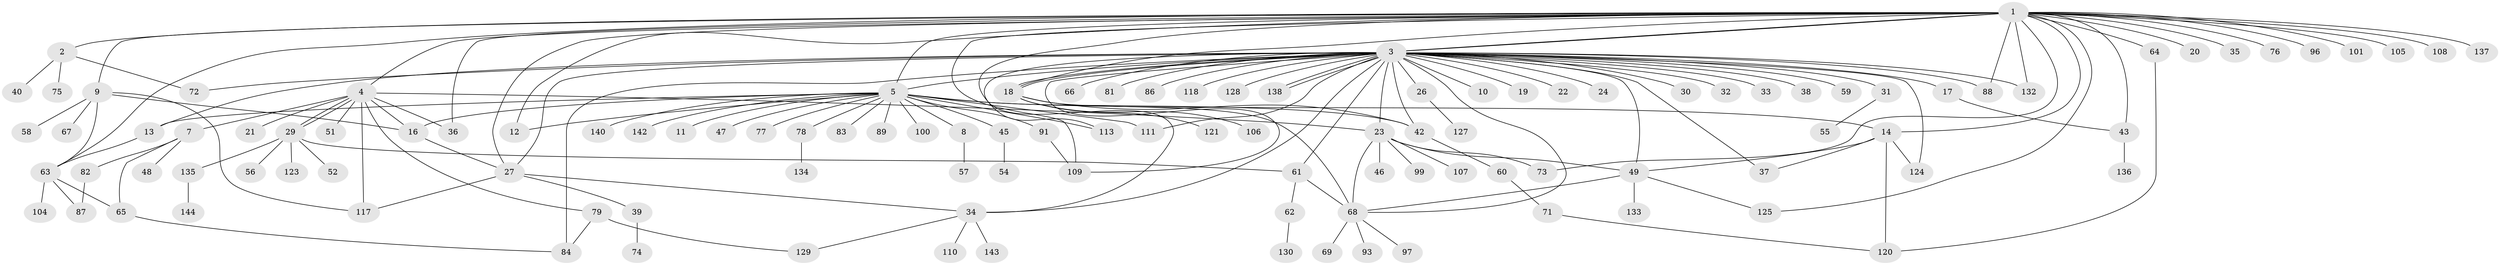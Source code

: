 // Generated by graph-tools (version 1.1) at 2025/23/03/03/25 07:23:49]
// undirected, 116 vertices, 164 edges
graph export_dot {
graph [start="1"]
  node [color=gray90,style=filled];
  1 [super="+6"];
  2;
  3 [super="+28"];
  4 [super="+15"];
  5 [super="+25"];
  7;
  8;
  9 [super="+44"];
  10;
  11;
  12;
  13 [super="+70"];
  14;
  16 [super="+102"];
  17;
  18 [super="+103"];
  19;
  20;
  21 [super="+126"];
  22;
  23 [super="+98"];
  24;
  26 [super="+119"];
  27 [super="+116"];
  29 [super="+139"];
  30;
  31;
  32;
  33;
  34 [super="+92"];
  35;
  36;
  37 [super="+41"];
  38;
  39 [super="+50"];
  40;
  42 [super="+115"];
  43;
  45;
  46;
  47;
  48;
  49 [super="+53"];
  51;
  52;
  54;
  55;
  56;
  57;
  58;
  59;
  60;
  61;
  62;
  63 [super="+95"];
  64;
  65 [super="+122"];
  66;
  67;
  68 [super="+80"];
  69;
  71;
  72;
  73;
  74;
  75;
  76;
  77;
  78;
  79 [super="+85"];
  81;
  82 [super="+114"];
  83;
  84 [super="+90"];
  86;
  87;
  88;
  89;
  91 [super="+94"];
  93;
  96;
  97;
  99;
  100;
  101;
  104;
  105;
  106;
  107;
  108;
  109;
  110;
  111 [super="+112"];
  113;
  117;
  118;
  120 [super="+131"];
  121;
  123;
  124;
  125;
  127;
  128;
  129;
  130;
  132 [super="+141"];
  133;
  134;
  135;
  136;
  137;
  138;
  140;
  142;
  143;
  144;
  1 -- 2;
  1 -- 3;
  1 -- 3;
  1 -- 4;
  1 -- 5;
  1 -- 9;
  1 -- 12;
  1 -- 14;
  1 -- 20;
  1 -- 27;
  1 -- 34;
  1 -- 35;
  1 -- 36;
  1 -- 63;
  1 -- 73;
  1 -- 76;
  1 -- 96;
  1 -- 108;
  1 -- 109;
  1 -- 125;
  1 -- 132;
  1 -- 137;
  1 -- 64;
  1 -- 18;
  1 -- 101;
  1 -- 88;
  1 -- 105;
  1 -- 43;
  2 -- 40;
  2 -- 72;
  2 -- 75;
  3 -- 5;
  3 -- 10;
  3 -- 13;
  3 -- 17;
  3 -- 18;
  3 -- 18;
  3 -- 19;
  3 -- 22;
  3 -- 23;
  3 -- 24;
  3 -- 26;
  3 -- 30;
  3 -- 31;
  3 -- 32;
  3 -- 33;
  3 -- 37;
  3 -- 38;
  3 -- 49;
  3 -- 59;
  3 -- 61;
  3 -- 66;
  3 -- 72;
  3 -- 81;
  3 -- 84;
  3 -- 86;
  3 -- 88;
  3 -- 109;
  3 -- 113;
  3 -- 118;
  3 -- 124;
  3 -- 128;
  3 -- 132;
  3 -- 138;
  3 -- 138;
  3 -- 42;
  3 -- 68;
  3 -- 34;
  3 -- 27;
  3 -- 111;
  4 -- 7;
  4 -- 16;
  4 -- 21;
  4 -- 29;
  4 -- 29;
  4 -- 51;
  4 -- 79;
  4 -- 117;
  4 -- 36;
  4 -- 23;
  5 -- 8;
  5 -- 11;
  5 -- 12;
  5 -- 16;
  5 -- 45;
  5 -- 47;
  5 -- 77;
  5 -- 83;
  5 -- 89;
  5 -- 100;
  5 -- 111;
  5 -- 113;
  5 -- 140;
  5 -- 142;
  5 -- 78;
  5 -- 91 [weight=2];
  5 -- 14;
  5 -- 42;
  5 -- 13;
  7 -- 48;
  7 -- 82;
  7 -- 65;
  8 -- 57;
  9 -- 16;
  9 -- 58;
  9 -- 63;
  9 -- 117;
  9 -- 67;
  13 -- 63;
  14 -- 37;
  14 -- 49;
  14 -- 120;
  14 -- 124;
  16 -- 27;
  17 -- 43;
  18 -- 42;
  18 -- 106;
  18 -- 121;
  18 -- 68;
  23 -- 46;
  23 -- 99;
  23 -- 107;
  23 -- 49;
  23 -- 73;
  23 -- 68;
  26 -- 127;
  27 -- 34;
  27 -- 39;
  27 -- 117;
  29 -- 52;
  29 -- 56;
  29 -- 61;
  29 -- 123;
  29 -- 135;
  31 -- 55;
  34 -- 143;
  34 -- 129;
  34 -- 110;
  39 -- 74;
  42 -- 60;
  43 -- 136;
  45 -- 54;
  49 -- 68;
  49 -- 133;
  49 -- 125;
  60 -- 71;
  61 -- 62;
  61 -- 68;
  62 -- 130;
  63 -- 65;
  63 -- 87;
  63 -- 104;
  64 -- 120;
  65 -- 84;
  68 -- 69;
  68 -- 97;
  68 -- 93;
  71 -- 120;
  78 -- 134;
  79 -- 84;
  79 -- 129;
  82 -- 87;
  91 -- 109;
  135 -- 144;
}
